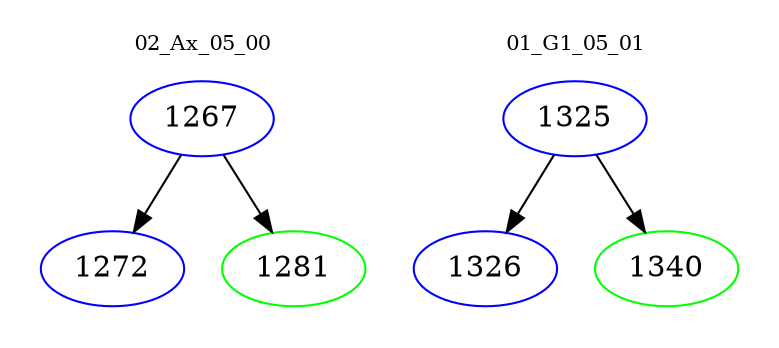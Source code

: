digraph{
subgraph cluster_0 {
color = white
label = "02_Ax_05_00";
fontsize=10;
T0_1267 [label="1267", color="blue"]
T0_1267 -> T0_1272 [color="black"]
T0_1272 [label="1272", color="blue"]
T0_1267 -> T0_1281 [color="black"]
T0_1281 [label="1281", color="green"]
}
subgraph cluster_1 {
color = white
label = "01_G1_05_01";
fontsize=10;
T1_1325 [label="1325", color="blue"]
T1_1325 -> T1_1326 [color="black"]
T1_1326 [label="1326", color="blue"]
T1_1325 -> T1_1340 [color="black"]
T1_1340 [label="1340", color="green"]
}
}
